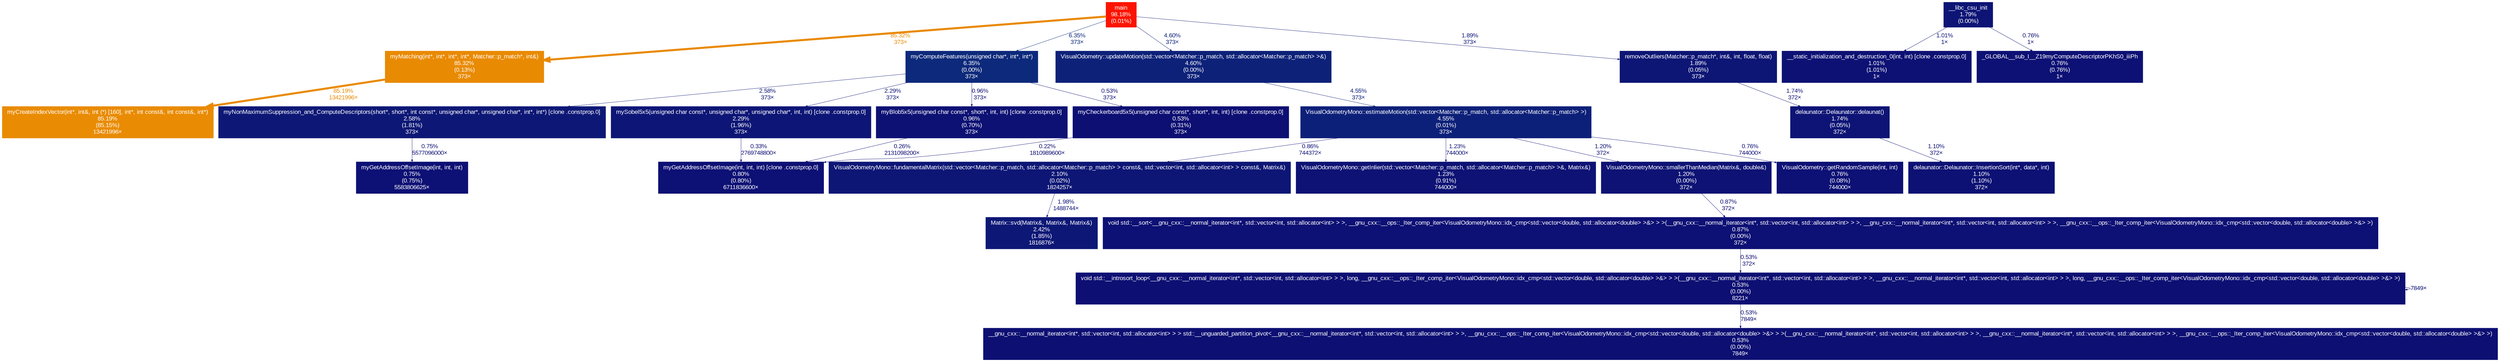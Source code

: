 digraph {
	graph [fontname=Arial, nodesep=0.125, ranksep=0.25];
	node [fontcolor=white, fontname=Arial, height=0, shape=box, style=filled, width=0];
	edge [fontname=Arial];
	1 [color="#fc1300", fontcolor="#ffffff", fontsize="10.00", label="main\n98.18%\n(0.01%)"];
	1 -> 2 [arrowsize="0.92", color="#e98a03", fontcolor="#e98a03", fontsize="10.00", label="85.32%\n373×", labeldistance="3.41", penwidth="3.41"];
	1 -> 4 [arrowsize="0.35", color="#0d297b", fontcolor="#0d297b", fontsize="10.00", label="6.35%\n373×", labeldistance="0.50", penwidth="0.50"];
	1 -> 5 [arrowsize="0.35", color="#0d2179", fontcolor="#0d2179", fontsize="10.00", label="4.60%\n373×", labeldistance="0.50", penwidth="0.50"];
	1 -> 11 [arrowsize="0.35", color="#0d1575", fontcolor="#0d1575", fontsize="10.00", label="1.89%\n373×", labeldistance="0.50", penwidth="0.50"];
	2 [color="#e98a03", fontcolor="#ffffff", fontsize="10.00", label="myMatching(int*, int*, int*, int*, Matcher::p_match*, int&)\n85.32%\n(0.13%)\n373×"];
	2 -> 3 [arrowsize="0.92", color="#e98b03", fontcolor="#e98b03", fontsize="10.00", label="85.19%\n13421996×", labeldistance="3.41", penwidth="3.41"];
	3 [color="#e98b03", fontcolor="#ffffff", fontsize="10.00", label="myCreateIndexVector(int*, int&, int (*) [160], int*, int const&, int const&, int*)\n85.19%\n(85.15%)\n13421996×"];
	4 [color="#0d297b", fontcolor="#ffffff", fontsize="10.00", label="myComputeFeatures(unsigned char*, int*, int*)\n6.35%\n(0.00%)\n373×"];
	4 -> 7 [arrowsize="0.35", color="#0d1876", fontcolor="#0d1876", fontsize="10.00", label="2.58%\n373×", labeldistance="0.50", penwidth="0.50"];
	4 -> 9 [arrowsize="0.35", color="#0d1676", fontcolor="#0d1676", fontsize="10.00", label="2.29%\n373×", labeldistance="0.50", penwidth="0.50"];
	4 -> 18 [arrowsize="0.35", color="#0d1174", fontcolor="#0d1174", fontsize="10.00", label="0.96%\n373×", labeldistance="0.50", penwidth="0.50"];
	4 -> 24 [arrowsize="0.35", color="#0d0f73", fontcolor="#0d0f73", fontsize="10.00", label="0.53%\n373×", labeldistance="0.50", penwidth="0.50"];
	5 [color="#0d2179", fontcolor="#ffffff", fontsize="10.00", label="VisualOdometry::updateMotion(std::vector<Matcher::p_match, std::allocator<Matcher::p_match> >&)\n4.60%\n(0.00%)\n373×"];
	5 -> 6 [arrowsize="0.35", color="#0d2079", fontcolor="#0d2079", fontsize="10.00", label="4.55%\n373×", labeldistance="0.50", penwidth="0.50"];
	6 [color="#0d2079", fontcolor="#ffffff", fontsize="10.00", label="VisualOdometryMono::estimateMotion(std::vector<Matcher::p_match, std::allocator<Matcher::p_match> >)\n4.55%\n(0.01%)\n373×"];
	6 -> 10 [arrowsize="0.35", color="#0d1074", fontcolor="#0d1074", fontsize="10.00", label="0.86%\n744372×", labeldistance="0.50", penwidth="0.50"];
	6 -> 14 [arrowsize="0.35", color="#0d1274", fontcolor="#0d1274", fontsize="10.00", label="1.23%\n744000×", labeldistance="0.50", penwidth="0.50"];
	6 -> 15 [arrowsize="0.35", color="#0d1274", fontcolor="#0d1274", fontsize="10.00", label="1.20%\n372×", labeldistance="0.50", penwidth="0.50"];
	6 -> 21 [arrowsize="0.35", color="#0d1074", fontcolor="#0d1074", fontsize="10.00", label="0.76%\n744000×", labeldistance="0.50", penwidth="0.50"];
	7 [color="#0d1876", fontcolor="#ffffff", fontsize="10.00", label="myNonMaximumSuppression_and_ComputeDescriptors(short*, short*, int const*, unsigned char*, unsigned char*, int*, int*) [clone .constprop.0]\n2.58%\n(1.81%)\n373×"];
	7 -> 23 [arrowsize="0.35", color="#0d1074", fontcolor="#0d1074", fontsize="10.00", label="0.75%\n5577096000×", labeldistance="0.50", penwidth="0.50"];
	8 [color="#0d1776", fontcolor="#ffffff", fontsize="10.00", label="Matrix::svd(Matrix&, Matrix&, Matrix&)\n2.42%\n(1.85%)\n1816876×"];
	9 [color="#0d1676", fontcolor="#ffffff", fontsize="10.00", label="mySobel5x5(unsigned char const*, unsigned char*, unsigned char*, int, int) [clone .constprop.0]\n2.29%\n(1.96%)\n373×"];
	9 -> 20 [arrowsize="0.35", color="#0d0e73", fontcolor="#0d0e73", fontsize="10.00", label="0.33%\n2769748800×", labeldistance="0.50", penwidth="0.50"];
	10 [color="#0d1675", fontcolor="#ffffff", fontsize="10.00", label="VisualOdometryMono::fundamentalMatrix(std::vector<Matcher::p_match, std::allocator<Matcher::p_match> > const&, std::vector<int, std::allocator<int> > const&, Matrix&)\n2.10%\n(0.02%)\n1824257×"];
	10 -> 8 [arrowsize="0.35", color="#0d1575", fontcolor="#0d1575", fontsize="10.00", label="1.98%\n1488744×", labeldistance="0.50", penwidth="0.50"];
	11 [color="#0d1575", fontcolor="#ffffff", fontsize="10.00", label="removeOutliers(Matcher::p_match*, int&, int, float, float)\n1.89%\n(0.05%)\n373×"];
	11 -> 13 [arrowsize="0.35", color="#0d1475", fontcolor="#0d1475", fontsize="10.00", label="1.74%\n372×", labeldistance="0.50", penwidth="0.50"];
	12 [color="#0d1475", fontcolor="#ffffff", fontsize="10.00", label="__libc_csu_init\n1.79%\n(0.00%)"];
	12 -> 17 [arrowsize="0.35", color="#0d1174", fontcolor="#0d1174", fontsize="10.00", label="1.01%\n1×", labeldistance="0.50", penwidth="0.50"];
	12 -> 22 [arrowsize="0.35", color="#0d1074", fontcolor="#0d1074", fontsize="10.00", label="0.76%\n1×", labeldistance="0.50", penwidth="0.50"];
	13 [color="#0d1475", fontcolor="#ffffff", fontsize="10.00", label="delaunator::Delaunator::delaunat()\n1.74%\n(0.05%)\n372×"];
	13 -> 16 [arrowsize="0.35", color="#0d1174", fontcolor="#0d1174", fontsize="10.00", label="1.10%\n372×", labeldistance="0.50", penwidth="0.50"];
	14 [color="#0d1274", fontcolor="#ffffff", fontsize="10.00", label="VisualOdometryMono::getInlier(std::vector<Matcher::p_match, std::allocator<Matcher::p_match> >&, Matrix&)\n1.23%\n(0.91%)\n744000×"];
	15 [color="#0d1274", fontcolor="#ffffff", fontsize="10.00", label="VisualOdometryMono::smallerThanMedian(Matrix&, double&)\n1.20%\n(0.00%)\n372×"];
	15 -> 19 [arrowsize="0.35", color="#0d1074", fontcolor="#0d1074", fontsize="10.00", label="0.87%\n372×", labeldistance="0.50", penwidth="0.50"];
	16 [color="#0d1174", fontcolor="#ffffff", fontsize="10.00", label="delaunator::Delaunator::InsertionSort(int*, data*, int)\n1.10%\n(1.10%)\n372×"];
	17 [color="#0d1174", fontcolor="#ffffff", fontsize="10.00", label="__static_initialization_and_destruction_0(int, int) [clone .constprop.0]\n1.01%\n(1.01%)\n1×"];
	18 [color="#0d1174", fontcolor="#ffffff", fontsize="10.00", label="myBlob5x5(unsigned char const*, short*, int, int) [clone .constprop.0]\n0.96%\n(0.70%)\n373×"];
	18 -> 20 [arrowsize="0.35", color="#0d0e73", fontcolor="#0d0e73", fontsize="10.00", label="0.26%\n2131098200×", labeldistance="0.50", penwidth="0.50"];
	19 [color="#0d1074", fontcolor="#ffffff", fontsize="10.00", label="void std::__sort<__gnu_cxx::__normal_iterator<int*, std::vector<int, std::allocator<int> > >, __gnu_cxx::__ops::_Iter_comp_iter<VisualOdometryMono::idx_cmp<std::vector<double, std::allocator<double> >&> > >(__gnu_cxx::__normal_iterator<int*, std::vector<int, std::allocator<int> > >, __gnu_cxx::__normal_iterator<int*, std::vector<int, std::allocator<int> > >, __gnu_cxx::__ops::_Iter_comp_iter<VisualOdometryMono::idx_cmp<std::vector<double, std::allocator<double> >&> >)\n0.87%\n(0.00%)\n372×"];
	19 -> 25 [arrowsize="0.35", color="#0d0f73", fontcolor="#0d0f73", fontsize="10.00", label="0.53%\n372×", labeldistance="0.50", penwidth="0.50"];
	20 [color="#0d1074", fontcolor="#ffffff", fontsize="10.00", label="myGetAddressOffsetImage(int, int, int) [clone .constprop.0]\n0.80%\n(0.80%)\n6711836600×"];
	21 [color="#0d1074", fontcolor="#ffffff", fontsize="10.00", label="VisualOdometry::getRandomSample(int, int)\n0.76%\n(0.08%)\n744000×"];
	22 [color="#0d1074", fontcolor="#ffffff", fontsize="10.00", label="_GLOBAL__sub_I__Z19myComputeDescriptorPKhS0_iiiPh\n0.76%\n(0.76%)\n1×"];
	23 [color="#0d1074", fontcolor="#ffffff", fontsize="10.00", label="myGetAddressOffsetImage(int, int, int)\n0.75%\n(0.75%)\n5583806625×"];
	24 [color="#0d0f73", fontcolor="#ffffff", fontsize="10.00", label="myCheckerboard5x5(unsigned char const*, short*, int, int) [clone .constprop.0]\n0.53%\n(0.31%)\n373×"];
	24 -> 20 [arrowsize="0.35", color="#0d0e73", fontcolor="#0d0e73", fontsize="10.00", label="0.22%\n1810989600×", labeldistance="0.50", penwidth="0.50"];
	25 [color="#0d0f73", fontcolor="#ffffff", fontsize="10.00", label="void std::__introsort_loop<__gnu_cxx::__normal_iterator<int*, std::vector<int, std::allocator<int> > >, long, __gnu_cxx::__ops::_Iter_comp_iter<VisualOdometryMono::idx_cmp<std::vector<double, std::allocator<double> >&> > >(__gnu_cxx::__normal_iterator<int*, std::vector<int, std::allocator<int> > >, __gnu_cxx::__normal_iterator<int*, std::vector<int, std::allocator<int> > >, long, __gnu_cxx::__ops::_Iter_comp_iter<VisualOdometryMono::idx_cmp<std::vector<double, std::allocator<double> >&> >)\n0.53%\n(0.00%)\n8221×"];
	25 -> 25 [arrowsize="0.35", color="#0d0f73", fontcolor="#0d0f73", fontsize="10.00", label="7849×", labeldistance="0.50", penwidth="0.50"];
	25 -> 26 [arrowsize="0.35", color="#0d0f73", fontcolor="#0d0f73", fontsize="10.00", label="0.53%\n7849×", labeldistance="0.50", penwidth="0.50"];
	26 [color="#0d0f73", fontcolor="#ffffff", fontsize="10.00", label="__gnu_cxx::__normal_iterator<int*, std::vector<int, std::allocator<int> > > std::__unguarded_partition_pivot<__gnu_cxx::__normal_iterator<int*, std::vector<int, std::allocator<int> > >, __gnu_cxx::__ops::_Iter_comp_iter<VisualOdometryMono::idx_cmp<std::vector<double, std::allocator<double> >&> > >(__gnu_cxx::__normal_iterator<int*, std::vector<int, std::allocator<int> > >, __gnu_cxx::__normal_iterator<int*, std::vector<int, std::allocator<int> > >, __gnu_cxx::__ops::_Iter_comp_iter<VisualOdometryMono::idx_cmp<std::vector<double, std::allocator<double> >&> >)\n0.53%\n(0.00%)\n7849×"];
}

